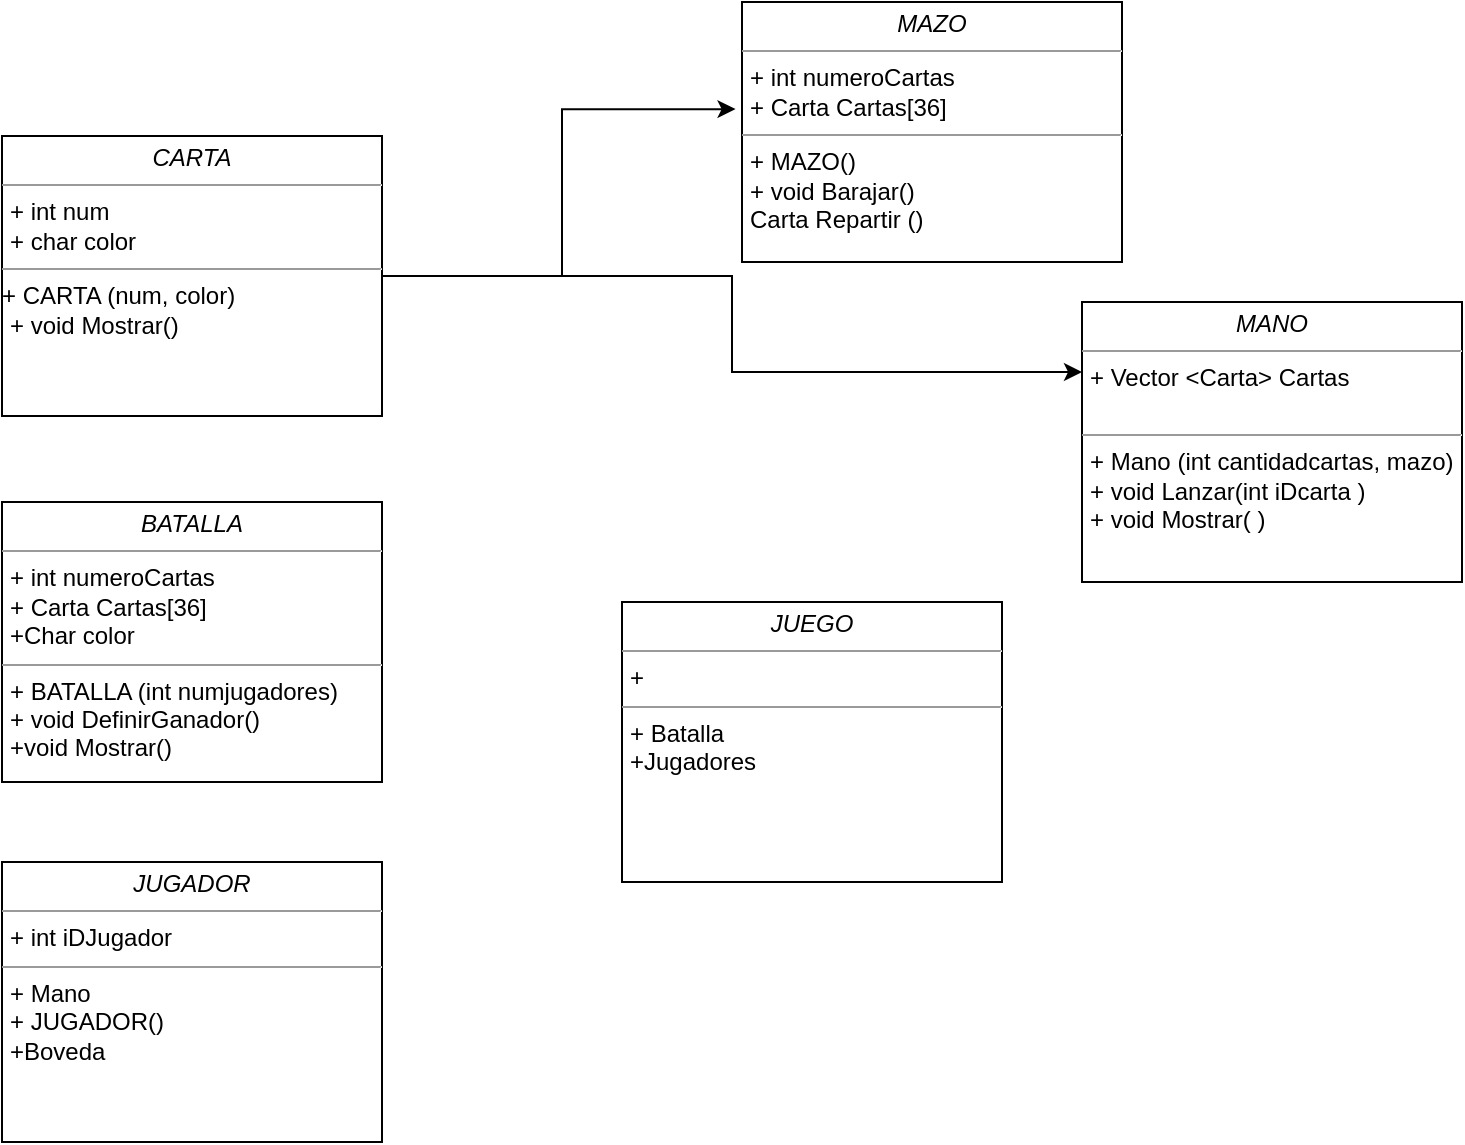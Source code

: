 <mxfile version="26.1.1">
  <diagram name="Page-1" id="c4acf3e9-155e-7222-9cf6-157b1a14988f">
    <mxGraphModel grid="1" page="1" gridSize="10" guides="1" tooltips="1" connect="1" arrows="1" fold="1" pageScale="1" pageWidth="850" pageHeight="1100" background="none" math="0" shadow="0">
      <root>
        <mxCell id="0" />
        <mxCell id="1" parent="0" />
        <mxCell id="5d2195bd80daf111-15" value="&lt;p style=&quot;margin:0px;margin-top:4px;text-align:center;&quot;&gt;&lt;i&gt;JUEGO&lt;/i&gt;&lt;/p&gt;&lt;hr size=&quot;1&quot;&gt;&lt;p style=&quot;margin:0px;margin-left:4px;&quot;&gt;+&amp;nbsp;&lt;/p&gt;&lt;hr size=&quot;1&quot;&gt;&lt;p style=&quot;margin:0px;margin-left:4px;&quot;&gt;+ Batalla&lt;/p&gt;&lt;p style=&quot;margin:0px;margin-left:4px;&quot;&gt;+Jugadores&lt;/p&gt;" style="verticalAlign=top;align=left;overflow=fill;fontSize=12;fontFamily=Helvetica;html=1;rounded=0;shadow=0;comic=0;labelBackgroundColor=none;strokeWidth=1" vertex="1" parent="1">
          <mxGeometry x="370" y="320" width="190" height="140" as="geometry" />
        </mxCell>
        <mxCell id="3E04jhRvjgrGea8WAFWU-2" style="edgeStyle=orthogonalEdgeStyle;rounded=0;orthogonalLoop=1;jettySize=auto;html=1;exitX=1;exitY=0.5;exitDx=0;exitDy=0;entryX=0;entryY=0.25;entryDx=0;entryDy=0;" edge="1" parent="1" source="5d2195bd80daf111-18" target="idJBXKW5oGHFEfy18dT4-2">
          <mxGeometry relative="1" as="geometry" />
        </mxCell>
        <mxCell id="5d2195bd80daf111-18" value="&lt;p style=&quot;margin:0px;margin-top:4px;text-align:center;&quot;&gt;&lt;i&gt;CARTA&lt;/i&gt;&lt;/p&gt;&lt;hr size=&quot;1&quot;&gt;&lt;p style=&quot;margin:0px;margin-left:4px;&quot;&gt;+ int num&lt;br&gt;+ char color&lt;/p&gt;&lt;hr size=&quot;1&quot;&gt;+ CARTA (num, color)&amp;nbsp;&lt;br&gt;&lt;p style=&quot;margin:0px;margin-left:4px;&quot;&gt;+ void Mostrar()&lt;/p&gt;" style="verticalAlign=top;align=left;overflow=fill;fontSize=12;fontFamily=Helvetica;html=1;rounded=0;shadow=0;comic=0;labelBackgroundColor=none;strokeWidth=1" vertex="1" parent="1">
          <mxGeometry x="60" y="87" width="190" height="140" as="geometry" />
        </mxCell>
        <mxCell id="5d2195bd80daf111-19" value="&lt;p style=&quot;margin:0px;margin-top:4px;text-align:center;&quot;&gt;&lt;i&gt;BATALLA&lt;/i&gt;&lt;/p&gt;&lt;hr size=&quot;1&quot;&gt;&lt;p style=&quot;margin:0px;margin-left:4px;&quot;&gt;+ int numeroCartas&lt;br&gt;+ Carta Cartas[36]&lt;/p&gt;&lt;p style=&quot;margin:0px;margin-left:4px;&quot;&gt;+Char color&lt;/p&gt;&lt;hr size=&quot;1&quot;&gt;&lt;p style=&quot;margin:0px;margin-left:4px;&quot;&gt;+ BATALLA (int numjugadores)&lt;br&gt;+ void DefinirGanador()&lt;/p&gt;&lt;p style=&quot;margin:0px;margin-left:4px;&quot;&gt;+void Mostrar()&lt;/p&gt;" style="verticalAlign=top;align=left;overflow=fill;fontSize=12;fontFamily=Helvetica;html=1;rounded=0;shadow=0;comic=0;labelBackgroundColor=none;strokeWidth=1" vertex="1" parent="1">
          <mxGeometry x="60" y="270" width="190" height="140" as="geometry" />
        </mxCell>
        <mxCell id="5d2195bd80daf111-20" value="&lt;p style=&quot;margin:0px;margin-top:4px;text-align:center;&quot;&gt;&lt;i&gt;JUGADOR&lt;/i&gt;&lt;/p&gt;&lt;hr size=&quot;1&quot;&gt;&lt;p style=&quot;margin:0px;margin-left:4px;&quot;&gt;+ int iDJugador&lt;br&gt;&lt;/p&gt;&lt;hr size=&quot;1&quot;&gt;&lt;p style=&quot;margin:0px;margin-left:4px;&quot;&gt;+ Mano&lt;br&gt;+ JUGADOR()&lt;/p&gt;&lt;p style=&quot;margin:0px;margin-left:4px;&quot;&gt;+Boveda&lt;/p&gt;" style="verticalAlign=top;align=left;overflow=fill;fontSize=12;fontFamily=Helvetica;html=1;rounded=0;shadow=0;comic=0;labelBackgroundColor=none;strokeWidth=1" vertex="1" parent="1">
          <mxGeometry x="60" y="450" width="190" height="140" as="geometry" />
        </mxCell>
        <mxCell id="idJBXKW5oGHFEfy18dT4-2" value="&lt;p style=&quot;margin:0px;margin-top:4px;text-align:center;&quot;&gt;&lt;i&gt;MANO&lt;/i&gt;&lt;/p&gt;&lt;hr size=&quot;1&quot;&gt;&lt;p style=&quot;margin:0px;margin-left:4px;&quot;&gt;+ Vector &amp;lt;Carta&amp;gt; Cartas&amp;nbsp;&lt;br&gt;&lt;br&gt;&lt;/p&gt;&lt;hr size=&quot;1&quot;&gt;&lt;p style=&quot;margin:0px;margin-left:4px;&quot;&gt;+ Mano (int cantidadcartas, mazo)&amp;nbsp;&lt;br&gt;+ void Lanzar(int iDcarta )&lt;/p&gt;&lt;p style=&quot;margin:0px;margin-left:4px;&quot;&gt;+ void Mostrar( )&lt;/p&gt;" style="verticalAlign=top;align=left;overflow=fill;fontSize=12;fontFamily=Helvetica;html=1;rounded=0;shadow=0;comic=0;labelBackgroundColor=none;strokeWidth=1" vertex="1" parent="1">
          <mxGeometry x="600" y="170" width="190" height="140" as="geometry" />
        </mxCell>
        <mxCell id="idJBXKW5oGHFEfy18dT4-3" value="&lt;p style=&quot;margin:0px;margin-top:4px;text-align:center;&quot;&gt;&lt;i&gt;MAZO&lt;/i&gt;&lt;/p&gt;&lt;hr size=&quot;1&quot;&gt;&lt;p style=&quot;margin:0px;margin-left:4px;&quot;&gt;+ int numeroCartas&lt;br&gt;+ Carta Cartas[36]&lt;/p&gt;&lt;hr size=&quot;1&quot;&gt;&lt;p style=&quot;margin:0px;margin-left:4px;&quot;&gt;+ MAZO()&lt;br&gt;+ void Barajar()&amp;nbsp;&lt;/p&gt;&lt;p style=&quot;margin:0px;margin-left:4px;&quot;&gt;&lt;span style=&quot;background-color: transparent; color: light-dark(rgb(0, 0, 0), rgb(255, 255, 255));&quot;&gt;Carta Repartir ()&lt;/span&gt;&lt;/p&gt;" style="verticalAlign=top;align=left;overflow=fill;fontSize=12;fontFamily=Helvetica;html=1;rounded=0;shadow=0;comic=0;labelBackgroundColor=none;strokeWidth=1" vertex="1" parent="1">
          <mxGeometry x="430" y="20" width="190" height="130" as="geometry" />
        </mxCell>
        <mxCell id="3E04jhRvjgrGea8WAFWU-1" style="edgeStyle=orthogonalEdgeStyle;rounded=0;orthogonalLoop=1;jettySize=auto;html=1;exitX=1;exitY=0.5;exitDx=0;exitDy=0;entryX=-0.017;entryY=0.412;entryDx=0;entryDy=0;entryPerimeter=0;" edge="1" parent="1" source="5d2195bd80daf111-18" target="idJBXKW5oGHFEfy18dT4-3">
          <mxGeometry relative="1" as="geometry" />
        </mxCell>
      </root>
    </mxGraphModel>
  </diagram>
</mxfile>
